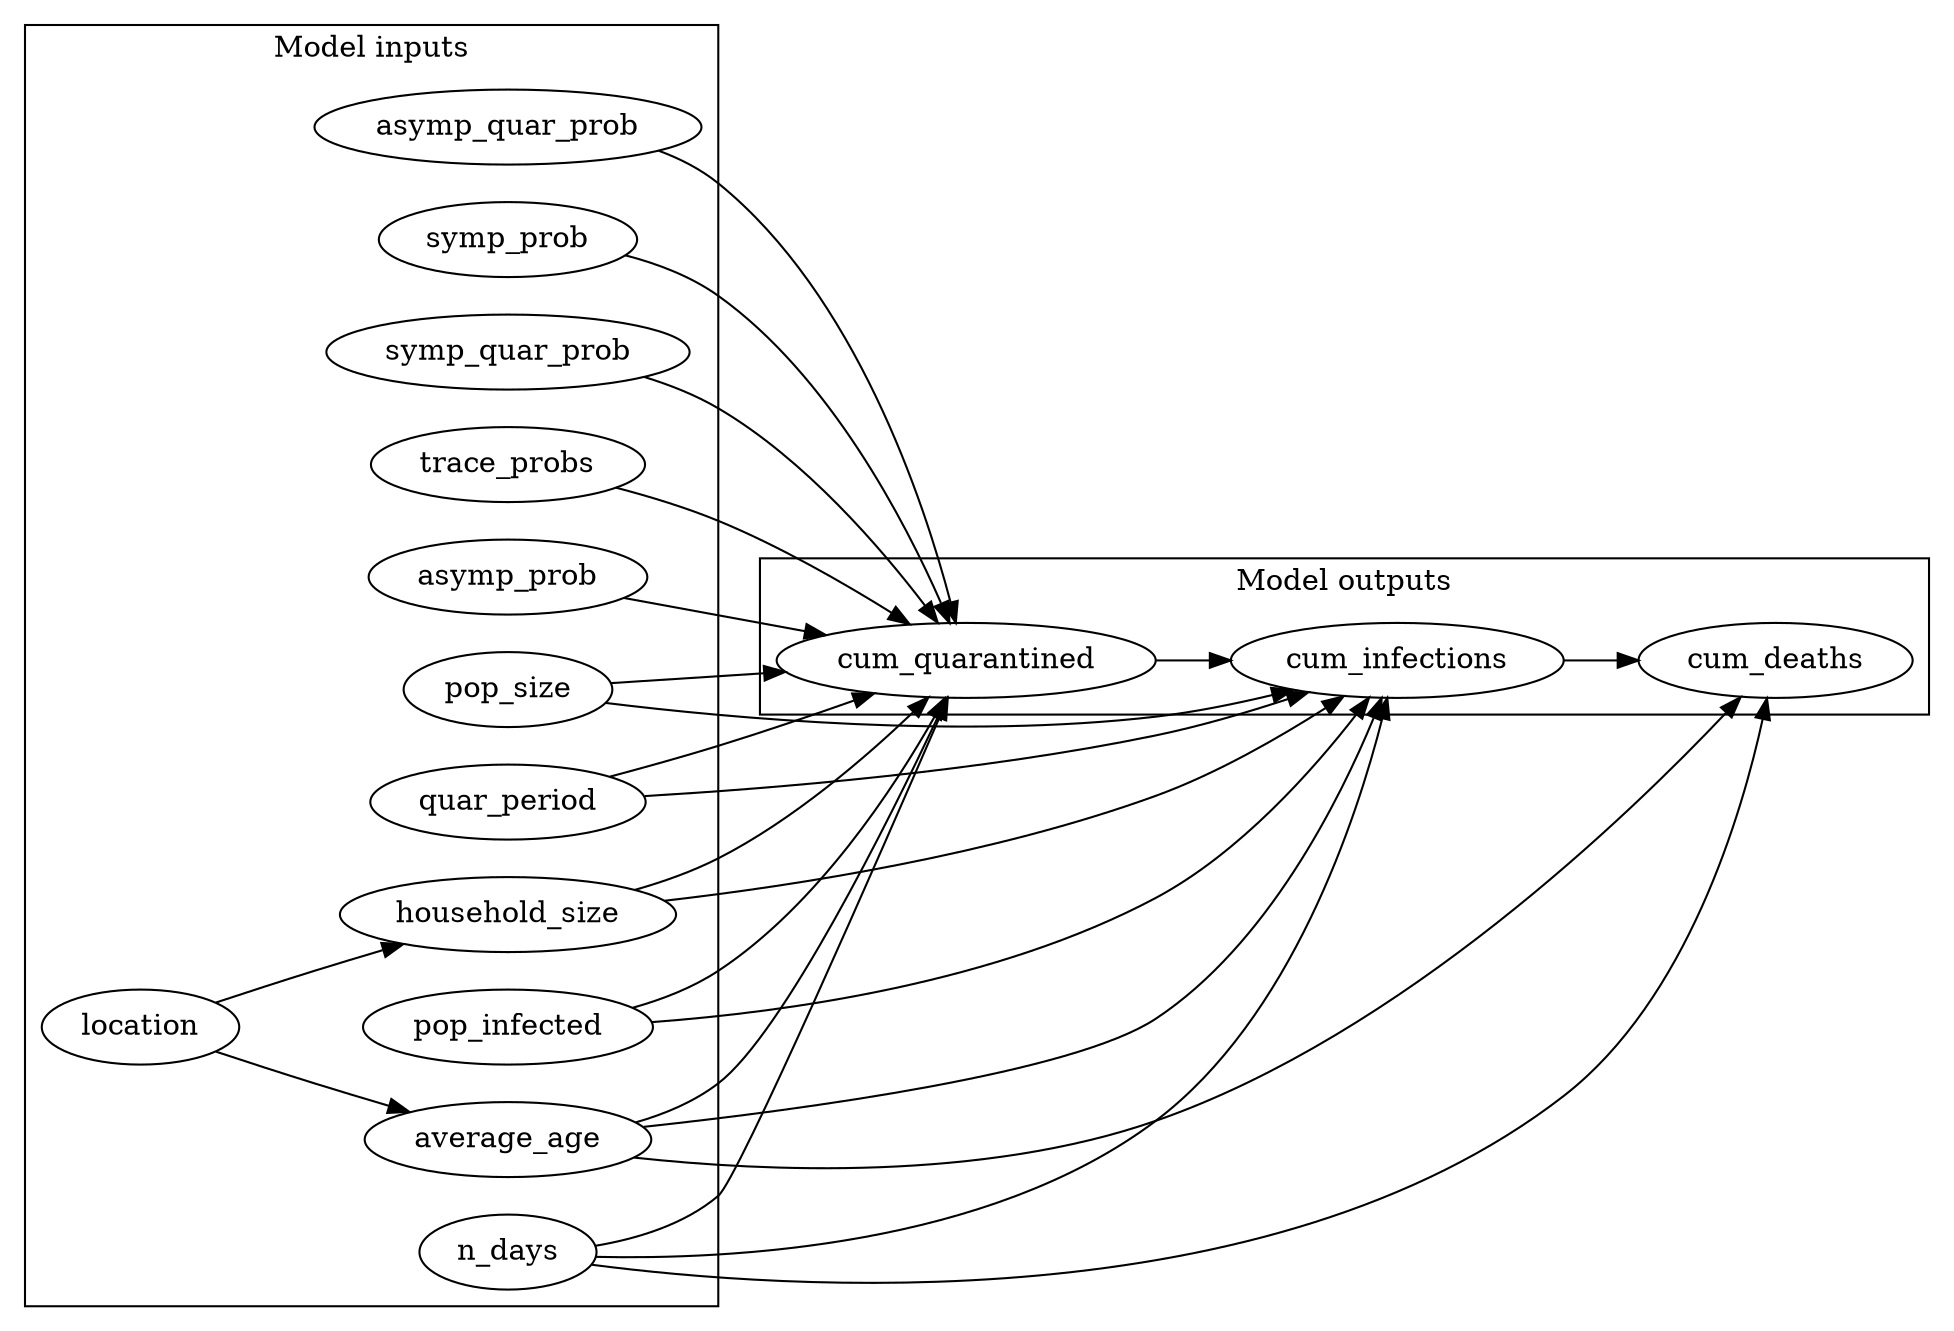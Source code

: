 digraph "" {
	graph [newrank=True,
		rankdir=LR
	];
	subgraph cluster_inputs {
		graph [label="Model inputs"];
		symp_prob;
		location;
		pop_infected;
		symp_quar_prob;
		trace_probs;
		pop_size;
		average_age;
		n_days;
		asymp_prob;
		asymp_quar_prob;
		quar_period;
		household_size;
	}
	subgraph cluster_outputs {
		graph [label="Model outputs"];
		cum_quarantined;
		cum_deaths;
		cum_infections;
	}
	symp_prob -> cum_quarantined;
	location -> average_age;
	location -> household_size;
	pop_infected -> cum_quarantined;
	pop_infected -> cum_infections;
	symp_quar_prob -> cum_quarantined;
	trace_probs -> cum_quarantined;
	pop_size -> cum_quarantined;
	pop_size -> cum_infections;
	average_age -> cum_quarantined;
	average_age -> cum_deaths;
	average_age -> cum_infections;
	n_days -> cum_quarantined;
	n_days -> cum_deaths;
	n_days -> cum_infections;
	asymp_prob -> cum_quarantined;
	asymp_quar_prob -> cum_quarantined;
	quar_period -> cum_quarantined;
	quar_period -> cum_infections;
	household_size -> cum_quarantined;
	household_size -> cum_infections;
	cum_quarantined -> cum_infections;
	cum_infections -> cum_deaths;
}
